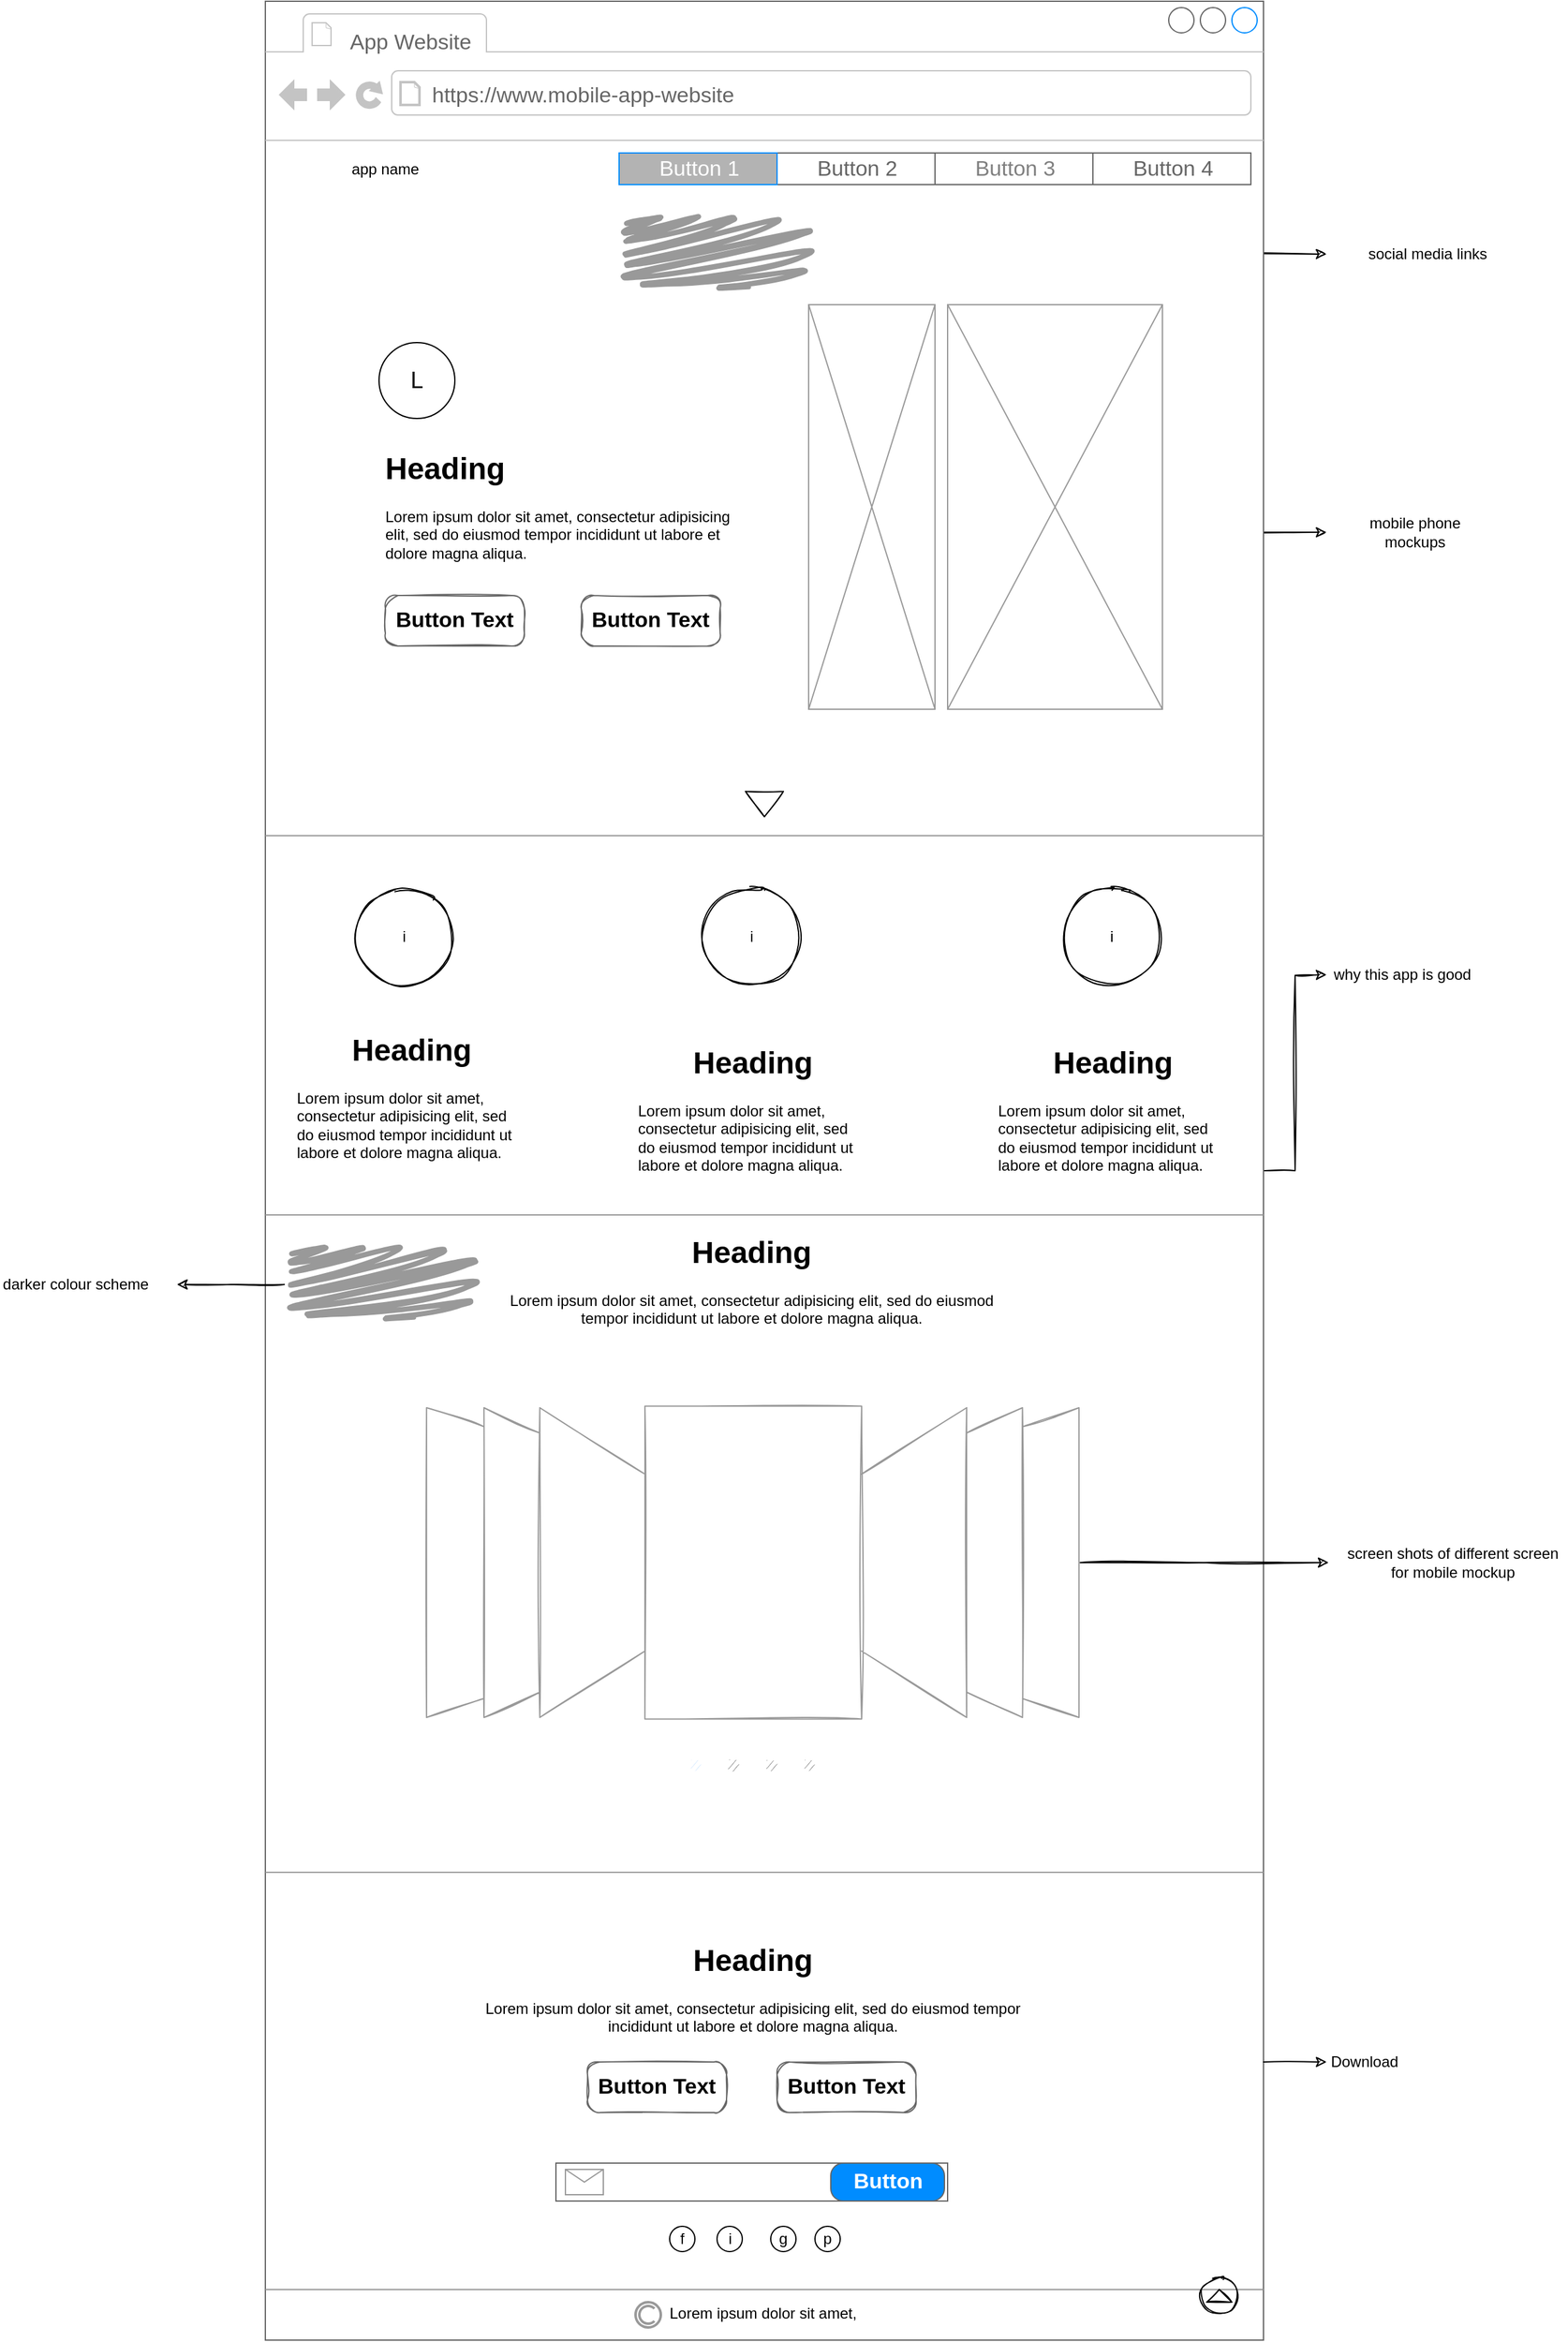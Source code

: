 <mxfile version="14.6.3" type="github">
  <diagram id="2oAOjW0IkgDWgNlKLEwU" name="mobile-app-landing page">
    <mxGraphModel dx="2071" dy="2092" grid="1" gridSize="10" guides="1" tooltips="1" connect="1" arrows="1" fold="1" page="1" pageScale="1" pageWidth="850" pageHeight="1400" math="0" shadow="0">
      <root>
        <mxCell id="0" />
        <mxCell id="1" parent="0" />
        <mxCell id="FI9FSAnp2MX3LIdGFpVo-60" style="edgeStyle=orthogonalEdgeStyle;rounded=0;sketch=1;jumpSize=6;orthogonalLoop=1;jettySize=auto;html=1;fontColor=none;strokeColor=#000000;" edge="1" parent="1">
          <mxGeometry relative="1" as="geometry">
            <mxPoint x="880" y="180" as="targetPoint" />
            <mxPoint x="740" y="180" as="sourcePoint" />
          </mxGeometry>
        </mxCell>
        <mxCell id="FI9FSAnp2MX3LIdGFpVo-61" value="social media links" style="text;html=1;strokeColor=none;fillColor=none;align=center;verticalAlign=middle;whiteSpace=wrap;rounded=0;shadow=0;sketch=1;fontColor=none;" vertex="1" parent="1">
          <mxGeometry x="900" y="170" width="120" height="20" as="geometry" />
        </mxCell>
        <mxCell id="FI9FSAnp2MX3LIdGFpVo-62" style="edgeStyle=orthogonalEdgeStyle;rounded=0;sketch=1;jumpSize=6;orthogonalLoop=1;jettySize=auto;html=1;fontColor=none;strokeColor=#000000;" edge="1" parent="1">
          <mxGeometry relative="1" as="geometry">
            <mxPoint x="880" y="400" as="targetPoint" />
            <mxPoint x="730" y="400" as="sourcePoint" />
          </mxGeometry>
        </mxCell>
        <mxCell id="FI9FSAnp2MX3LIdGFpVo-63" value="mobile phone mockups" style="text;html=1;strokeColor=none;fillColor=none;align=center;verticalAlign=middle;whiteSpace=wrap;rounded=0;shadow=0;sketch=1;fontColor=none;" vertex="1" parent="1">
          <mxGeometry x="890" y="390" width="120" height="20" as="geometry" />
        </mxCell>
        <mxCell id="FI9FSAnp2MX3LIdGFpVo-124" style="edgeStyle=orthogonalEdgeStyle;rounded=0;sketch=1;jumpSize=6;orthogonalLoop=1;jettySize=auto;html=1;fontColor=none;strokeColor=#000000;" edge="1" parent="1" source="FI9FSAnp2MX3LIdGFpVo-65">
          <mxGeometry relative="1" as="geometry">
            <mxPoint x="880" y="750" as="targetPoint" />
          </mxGeometry>
        </mxCell>
        <mxCell id="FI9FSAnp2MX3LIdGFpVo-65" value="" style="strokeWidth=1;shadow=0;dashed=0;align=center;html=1;shape=mxgraph.mockup.containers.browserWindow;rSize=0;strokeColor=#666666;strokeColor2=#008cff;strokeColor3=#c4c4c4;mainText=,;recursiveResize=0;container=0;" vertex="1" parent="1">
          <mxGeometry x="40" y="-20" width="790" height="1850" as="geometry" />
        </mxCell>
        <mxCell id="FI9FSAnp2MX3LIdGFpVo-66" value="App Website" style="strokeWidth=1;shadow=0;dashed=0;align=center;html=1;shape=mxgraph.mockup.containers.anchor;fontSize=17;fontColor=#666666;align=left;" vertex="1" parent="1">
          <mxGeometry x="105" width="110" height="26" as="geometry" />
        </mxCell>
        <mxCell id="FI9FSAnp2MX3LIdGFpVo-67" value="https://www.mobile-app-website" style="strokeWidth=1;shadow=0;dashed=0;align=center;html=1;shape=mxgraph.mockup.containers.anchor;rSize=0;fontSize=17;fontColor=#666666;align=left;" vertex="1" parent="1">
          <mxGeometry x="170" y="40" width="250" height="30" as="geometry" />
        </mxCell>
        <mxCell id="FI9FSAnp2MX3LIdGFpVo-68" value="app name" style="text;html=1;strokeColor=none;fillColor=none;align=center;verticalAlign=middle;whiteSpace=wrap;rounded=0;" vertex="1" parent="1">
          <mxGeometry x="90" y="102.5" width="90" height="20" as="geometry" />
        </mxCell>
        <mxCell id="FI9FSAnp2MX3LIdGFpVo-82" value="" style="verticalLabelPosition=bottom;shadow=0;dashed=0;align=center;html=1;verticalAlign=top;strokeWidth=1;shape=mxgraph.mockup.markup.line;strokeColor=#999999;" vertex="1" parent="1">
          <mxGeometry x="40" y="630" width="790" height="20" as="geometry" />
        </mxCell>
        <mxCell id="FI9FSAnp2MX3LIdGFpVo-83" value="" style="ellipse;whiteSpace=wrap;html=1;aspect=fixed;" vertex="1" parent="1">
          <mxGeometry x="130" y="250" width="60" height="60" as="geometry" />
        </mxCell>
        <mxCell id="FI9FSAnp2MX3LIdGFpVo-84" value="&lt;font style=&quot;font-size: 18px&quot;&gt;L&lt;/font&gt;" style="text;html=1;strokeColor=none;fillColor=none;align=center;verticalAlign=middle;whiteSpace=wrap;rounded=0;" vertex="1" parent="1">
          <mxGeometry x="130" y="260" width="60" height="40" as="geometry" />
        </mxCell>
        <mxCell id="FI9FSAnp2MX3LIdGFpVo-85" value="&lt;h1&gt;Heading&lt;/h1&gt;&lt;p&gt;Lorem ipsum dolor sit amet, consectetur adipisicing elit, sed do eiusmod tempor incididunt ut labore et dolore magna aliqua.&lt;/p&gt;" style="text;html=1;strokeColor=none;fillColor=none;spacing=5;spacingTop=-20;whiteSpace=wrap;overflow=hidden;rounded=0;" vertex="1" parent="1">
          <mxGeometry x="130" y="330" width="290" height="120" as="geometry" />
        </mxCell>
        <mxCell id="FI9FSAnp2MX3LIdGFpVo-86" value="&lt;font color=&quot;#000000&quot;&gt;Button Text&lt;/font&gt;" style="strokeWidth=1;shadow=0;dashed=0;align=center;html=1;shape=mxgraph.mockup.buttons.button;strokeColor=#666666;mainText=;buttonStyle=round;fontSize=17;fontStyle=1;whiteSpace=wrap;fontColor=#FFFFFF;fillColor=none;sketch=1;" vertex="1" parent="1">
          <mxGeometry x="135" y="450" width="110" height="40" as="geometry" />
        </mxCell>
        <mxCell id="FI9FSAnp2MX3LIdGFpVo-87" value="&lt;font color=&quot;#000000&quot;&gt;Button Text&lt;/font&gt;" style="strokeWidth=1;shadow=0;dashed=0;align=center;html=1;shape=mxgraph.mockup.buttons.button;strokeColor=#666666;fontColor=#ffffff;mainText=;buttonStyle=round;fontSize=17;fontStyle=1;whiteSpace=wrap;fillColor=none;sketch=1;" vertex="1" parent="1">
          <mxGeometry x="290" y="450" width="110" height="40" as="geometry" />
        </mxCell>
        <mxCell id="FI9FSAnp2MX3LIdGFpVo-88" value="" style="triangle;whiteSpace=wrap;html=1;fontColor=none;fillColor=none;rotation=90;sketch=1;rounded=0;shadow=0;" vertex="1" parent="1">
          <mxGeometry x="425" y="600" width="20" height="30" as="geometry" />
        </mxCell>
        <mxCell id="FI9FSAnp2MX3LIdGFpVo-89" value="" style="shape=mxgraph.mockup.markup.scratchOut;shadow=0;dashed=0;html=1;strokeColor=#999999;strokeWidth=4;rounded=0;sketch=1;fontColor=none;fillColor=none;" vertex="1" parent="1">
          <mxGeometry x="320" y="150" width="155" height="60" as="geometry" />
        </mxCell>
        <mxCell id="FI9FSAnp2MX3LIdGFpVo-95" value="" style="ellipse;whiteSpace=wrap;html=1;aspect=fixed;rounded=0;shadow=0;sketch=1;fontColor=none;fillColor=none;" vertex="1" parent="1">
          <mxGeometry x="110" y="680" width="80" height="80" as="geometry" />
        </mxCell>
        <mxCell id="FI9FSAnp2MX3LIdGFpVo-96" value="" style="ellipse;whiteSpace=wrap;html=1;aspect=fixed;rounded=0;shadow=0;sketch=1;fontColor=none;fillColor=none;" vertex="1" parent="1">
          <mxGeometry x="670" y="680" width="80" height="80" as="geometry" />
        </mxCell>
        <mxCell id="FI9FSAnp2MX3LIdGFpVo-97" value="" style="ellipse;whiteSpace=wrap;html=1;aspect=fixed;rounded=0;shadow=0;sketch=1;fontColor=none;fillColor=none;" vertex="1" parent="1">
          <mxGeometry x="385" y="680" width="80" height="80" as="geometry" />
        </mxCell>
        <mxCell id="FI9FSAnp2MX3LIdGFpVo-98" value="&lt;h1 style=&quot;text-align: center&quot;&gt;Heading&lt;/h1&gt;&lt;p&gt;Lorem ipsum dolor sit amet, consectetur adipisicing elit, sed do eiusmod tempor incididunt ut labore et dolore magna aliqua.&lt;/p&gt;" style="text;html=1;strokeColor=none;fillColor=none;spacing=5;spacingTop=-20;whiteSpace=wrap;overflow=hidden;rounded=0;shadow=0;sketch=1;fontColor=none;" vertex="1" parent="1">
          <mxGeometry x="60" y="790" width="190" height="120" as="geometry" />
        </mxCell>
        <mxCell id="FI9FSAnp2MX3LIdGFpVo-99" value="&lt;h1 style=&quot;text-align: center&quot;&gt;Heading&lt;/h1&gt;&lt;p&gt;Lorem ipsum dolor sit amet, consectetur adipisicing elit, sed do eiusmod tempor incididunt ut labore et dolore magna aliqua.&lt;/p&gt;" style="text;html=1;strokeColor=none;fillColor=none;spacing=5;spacingTop=-20;whiteSpace=wrap;overflow=hidden;rounded=0;shadow=0;sketch=1;fontColor=none;" vertex="1" parent="1">
          <mxGeometry x="615" y="800" width="190" height="120" as="geometry" />
        </mxCell>
        <mxCell id="FI9FSAnp2MX3LIdGFpVo-100" value="&lt;h1 style=&quot;text-align: center&quot;&gt;Heading&lt;/h1&gt;&lt;p&gt;Lorem ipsum dolor sit amet, consectetur adipisicing elit, sed do eiusmod tempor incididunt ut labore et dolore magna aliqua.&lt;/p&gt;" style="text;html=1;strokeColor=none;fillColor=none;spacing=5;spacingTop=-20;whiteSpace=wrap;overflow=hidden;rounded=0;shadow=0;sketch=1;fontColor=none;" vertex="1" parent="1">
          <mxGeometry x="330" y="800" width="190" height="120" as="geometry" />
        </mxCell>
        <mxCell id="FI9FSAnp2MX3LIdGFpVo-101" value="" style="verticalLabelPosition=bottom;shadow=0;dashed=0;align=center;html=1;verticalAlign=top;strokeWidth=1;shape=mxgraph.mockup.markup.line;strokeColor=#999999;" vertex="1" parent="1">
          <mxGeometry x="40" y="930" width="790" height="20" as="geometry" />
        </mxCell>
        <mxCell id="FI9FSAnp2MX3LIdGFpVo-112" value="" style="group" vertex="1" connectable="0" parent="1">
          <mxGeometry x="470" y="220" width="280" height="320" as="geometry" />
        </mxCell>
        <mxCell id="FI9FSAnp2MX3LIdGFpVo-72" value="" style="verticalLabelPosition=bottom;shadow=0;dashed=0;align=center;html=1;verticalAlign=top;strokeWidth=1;shape=mxgraph.mockup.graphics.simpleIcon;strokeColor=#999999;" vertex="1" parent="FI9FSAnp2MX3LIdGFpVo-112">
          <mxGeometry x="110" width="170" height="320" as="geometry" />
        </mxCell>
        <mxCell id="FI9FSAnp2MX3LIdGFpVo-73" value="" style="verticalLabelPosition=bottom;shadow=0;dashed=0;align=center;html=1;verticalAlign=top;strokeWidth=1;shape=mxgraph.mockup.graphics.simpleIcon;strokeColor=#999999;" vertex="1" parent="FI9FSAnp2MX3LIdGFpVo-112">
          <mxGeometry width="100" height="320" as="geometry" />
        </mxCell>
        <mxCell id="FI9FSAnp2MX3LIdGFpVo-115" value="&lt;h1&gt;Heading&lt;/h1&gt;&lt;p&gt;Lorem ipsum dolor sit amet, consectetur adipisicing elit, sed do eiusmod tempor incididunt ut labore et dolore magna aliqua.&lt;/p&gt;" style="text;html=1;strokeColor=none;fillColor=none;spacing=5;spacingTop=-20;whiteSpace=wrap;overflow=hidden;rounded=0;shadow=0;sketch=1;fontColor=none;align=center;" vertex="1" parent="1">
          <mxGeometry x="225" y="950" width="400" height="90" as="geometry" />
        </mxCell>
        <mxCell id="FI9FSAnp2MX3LIdGFpVo-122" style="edgeStyle=orthogonalEdgeStyle;rounded=0;sketch=1;jumpSize=6;orthogonalLoop=1;jettySize=auto;html=1;fontColor=none;strokeColor=#000000;" edge="1" parent="1" source="FI9FSAnp2MX3LIdGFpVo-116">
          <mxGeometry relative="1" as="geometry">
            <mxPoint x="881.6" y="1215" as="targetPoint" />
          </mxGeometry>
        </mxCell>
        <mxCell id="FI9FSAnp2MX3LIdGFpVo-116" value="" style="verticalLabelPosition=bottom;shadow=0;dashed=0;align=center;html=1;verticalAlign=top;strokeWidth=1;shape=mxgraph.mockup.navigation.coverFlow;strokeColor=#999999;rounded=0;sketch=1;fontColor=none;fillColor=none;" vertex="1" parent="1">
          <mxGeometry x="165" y="1090" width="520" height="250" as="geometry" />
        </mxCell>
        <mxCell id="FI9FSAnp2MX3LIdGFpVo-123" value="screen shots of different screen for mobile mockup" style="text;html=1;strokeColor=none;fillColor=none;align=center;verticalAlign=middle;whiteSpace=wrap;rounded=0;shadow=0;sketch=1;fontColor=none;" vertex="1" parent="1">
          <mxGeometry x="890" y="1205" width="180" height="20" as="geometry" />
        </mxCell>
        <mxCell id="FI9FSAnp2MX3LIdGFpVo-125" value="why this app is good" style="text;html=1;strokeColor=none;fillColor=none;align=center;verticalAlign=middle;whiteSpace=wrap;rounded=0;shadow=0;sketch=1;fontColor=none;" vertex="1" parent="1">
          <mxGeometry x="880" y="740" width="120" height="20" as="geometry" />
        </mxCell>
        <mxCell id="FI9FSAnp2MX3LIdGFpVo-127" style="edgeStyle=orthogonalEdgeStyle;rounded=0;sketch=1;jumpSize=6;orthogonalLoop=1;jettySize=auto;html=1;fontColor=none;strokeColor=#000000;" edge="1" parent="1" source="FI9FSAnp2MX3LIdGFpVo-126">
          <mxGeometry relative="1" as="geometry">
            <mxPoint x="-30" y="995" as="targetPoint" />
          </mxGeometry>
        </mxCell>
        <mxCell id="FI9FSAnp2MX3LIdGFpVo-126" value="" style="shape=mxgraph.mockup.markup.scratchOut;shadow=0;dashed=0;html=1;strokeColor=#999999;strokeWidth=4;rounded=0;sketch=1;fontColor=none;fillColor=none;" vertex="1" parent="1">
          <mxGeometry x="55" y="965" width="155" height="60" as="geometry" />
        </mxCell>
        <mxCell id="FI9FSAnp2MX3LIdGFpVo-128" value="darker colour scheme" style="text;html=1;strokeColor=none;fillColor=none;align=center;verticalAlign=middle;whiteSpace=wrap;rounded=0;shadow=0;sketch=1;fontColor=none;" vertex="1" parent="1">
          <mxGeometry x="-170" y="985" width="120" height="20" as="geometry" />
        </mxCell>
        <mxCell id="FI9FSAnp2MX3LIdGFpVo-130" value="" style="verticalLabelPosition=bottom;shadow=0;dashed=0;align=center;html=1;verticalAlign=top;strokeWidth=1;shape=mxgraph.mockup.navigation.pageControl;fillColor=#999999;strokeColor=#ddeeff;rounded=0;sketch=1;fontColor=none;" vertex="1" parent="1">
          <mxGeometry x="375" y="1360" width="100" height="30" as="geometry" />
        </mxCell>
        <mxCell id="FI9FSAnp2MX3LIdGFpVo-131" value="i" style="text;html=1;strokeColor=none;fillColor=none;align=center;verticalAlign=middle;whiteSpace=wrap;rounded=0;shadow=0;sketch=1;fontColor=none;" vertex="1" parent="1">
          <mxGeometry x="130" y="710" width="40" height="20" as="geometry" />
        </mxCell>
        <mxCell id="FI9FSAnp2MX3LIdGFpVo-132" value="i" style="text;html=1;strokeColor=none;fillColor=none;align=center;verticalAlign=middle;whiteSpace=wrap;rounded=0;shadow=0;sketch=1;fontColor=none;" vertex="1" parent="1">
          <mxGeometry x="405" y="710" width="40" height="20" as="geometry" />
        </mxCell>
        <mxCell id="FI9FSAnp2MX3LIdGFpVo-133" value="i" style="text;html=1;strokeColor=none;fillColor=none;align=center;verticalAlign=middle;whiteSpace=wrap;rounded=0;shadow=0;sketch=1;fontColor=none;" vertex="1" parent="1">
          <mxGeometry x="690" y="710" width="40" height="20" as="geometry" />
        </mxCell>
        <mxCell id="FI9FSAnp2MX3LIdGFpVo-134" value="" style="strokeWidth=1;shadow=0;dashed=0;align=center;html=1;shape=mxgraph.mockup.text.rrect;rSize=0;strokeColor=#666666;rounded=0;sketch=1;fontColor=none;fillColor=none;" vertex="1" parent="1">
          <mxGeometry x="320" y="100" width="500" height="25" as="geometry" />
        </mxCell>
        <mxCell id="FI9FSAnp2MX3LIdGFpVo-135" value="&lt;font color=&quot;#666666&quot;&gt;Button 2&lt;/font&gt;" style="strokeColor=inherit;fillColor=inherit;gradientColor=inherit;strokeWidth=1;shadow=0;dashed=0;align=center;html=1;shape=mxgraph.mockup.text.rrect;rSize=0;fontSize=17;fontColor=#0000ff;" vertex="1" parent="FI9FSAnp2MX3LIdGFpVo-134">
          <mxGeometry x="125" width="125" height="25" as="geometry" />
        </mxCell>
        <mxCell id="FI9FSAnp2MX3LIdGFpVo-136" value="&lt;font color=&quot;#808080&quot;&gt;Button 3&lt;/font&gt;" style="strokeColor=inherit;fillColor=inherit;gradientColor=inherit;strokeWidth=1;shadow=0;dashed=0;align=center;html=1;shape=mxgraph.mockup.text.rrect;rSize=0;fontSize=17;fontColor=#0000ff;" vertex="1" parent="FI9FSAnp2MX3LIdGFpVo-134">
          <mxGeometry x="250" width="125" height="25" as="geometry" />
        </mxCell>
        <mxCell id="FI9FSAnp2MX3LIdGFpVo-137" value="&lt;font color=&quot;#666666&quot;&gt;Button 4&lt;/font&gt;" style="strokeColor=inherit;fillColor=inherit;gradientColor=inherit;strokeWidth=1;shadow=0;dashed=0;align=center;html=1;shape=mxgraph.mockup.text.rrect;rSize=0;fontSize=17;fontColor=#0000ff;" vertex="1" parent="FI9FSAnp2MX3LIdGFpVo-134">
          <mxGeometry x="375" width="125" height="25" as="geometry" />
        </mxCell>
        <mxCell id="FI9FSAnp2MX3LIdGFpVo-138" value="Button 1" style="strokeWidth=1;shadow=0;dashed=0;align=center;html=1;shape=mxgraph.mockup.text.rrect;rSize=0;fontSize=17;fontColor=#ffffff;strokeColor=#008cff;fillColor=#B3B3B3;" vertex="1" parent="FI9FSAnp2MX3LIdGFpVo-134">
          <mxGeometry width="125" height="25" as="geometry" />
        </mxCell>
        <mxCell id="FI9FSAnp2MX3LIdGFpVo-140" value="" style="verticalLabelPosition=bottom;shadow=0;dashed=0;align=center;html=1;verticalAlign=top;strokeWidth=1;shape=mxgraph.mockup.markup.line;strokeColor=#999999;" vertex="1" parent="1">
          <mxGeometry x="40" y="1450" width="790" height="20" as="geometry" />
        </mxCell>
        <mxCell id="FI9FSAnp2MX3LIdGFpVo-143" value="&lt;h1&gt;Heading&lt;/h1&gt;&lt;p&gt;Lorem ipsum dolor sit amet, consectetur adipisicing elit, sed do eiusmod tempor incididunt ut labore et dolore magna aliqua.&lt;/p&gt;" style="text;html=1;strokeColor=none;fillColor=none;spacing=5;spacingTop=-20;whiteSpace=wrap;overflow=hidden;rounded=0;shadow=0;sketch=1;fontColor=none;align=center;" vertex="1" parent="1">
          <mxGeometry x="200.5" y="1510" width="450" height="100" as="geometry" />
        </mxCell>
        <mxCell id="FI9FSAnp2MX3LIdGFpVo-145" value="&lt;font color=&quot;#000000&quot;&gt;Button Text&lt;/font&gt;" style="strokeWidth=1;shadow=0;dashed=0;align=center;html=1;shape=mxgraph.mockup.buttons.button;strokeColor=#666666;mainText=;buttonStyle=round;fontSize=17;fontStyle=1;whiteSpace=wrap;fontColor=#FFFFFF;fillColor=none;sketch=1;" vertex="1" parent="1">
          <mxGeometry x="295" y="1610" width="110" height="40" as="geometry" />
        </mxCell>
        <mxCell id="FI9FSAnp2MX3LIdGFpVo-146" value="&lt;font color=&quot;#000000&quot;&gt;Button Text&lt;/font&gt;" style="strokeWidth=1;shadow=0;dashed=0;align=center;html=1;shape=mxgraph.mockup.buttons.button;strokeColor=#666666;fontColor=#ffffff;mainText=;buttonStyle=round;fontSize=17;fontStyle=1;whiteSpace=wrap;fillColor=none;sketch=1;" vertex="1" parent="1">
          <mxGeometry x="445" y="1610" width="110" height="40" as="geometry" />
        </mxCell>
        <mxCell id="FI9FSAnp2MX3LIdGFpVo-148" value="" style="endArrow=classic;html=1;fontColor=none;strokeColor=#000000;sketch=1;" edge="1" parent="1">
          <mxGeometry width="50" height="50" relative="1" as="geometry">
            <mxPoint x="830" y="1610" as="sourcePoint" />
            <mxPoint x="880" y="1610" as="targetPoint" />
          </mxGeometry>
        </mxCell>
        <mxCell id="FI9FSAnp2MX3LIdGFpVo-149" value="Download" style="text;html=1;strokeColor=none;fillColor=none;align=center;verticalAlign=middle;whiteSpace=wrap;rounded=0;shadow=0;sketch=1;fontColor=none;" vertex="1" parent="1">
          <mxGeometry x="890" y="1600" width="40" height="20" as="geometry" />
        </mxCell>
        <mxCell id="FI9FSAnp2MX3LIdGFpVo-150" value="" style="verticalLabelPosition=bottom;shadow=0;dashed=0;align=center;html=1;verticalAlign=top;strokeWidth=1;shape=mxgraph.mockup.markup.line;strokeColor=#999999;" vertex="1" parent="1">
          <mxGeometry x="40" y="1780" width="790" height="20" as="geometry" />
        </mxCell>
        <mxCell id="FI9FSAnp2MX3LIdGFpVo-155" value="" style="group" vertex="1" connectable="0" parent="1">
          <mxGeometry x="333" y="1800" width="185" height="20" as="geometry" />
        </mxCell>
        <mxCell id="FI9FSAnp2MX3LIdGFpVo-151" value="" style="strokeColor=#999999;verticalLabelPosition=bottom;shadow=0;dashed=0;verticalAlign=top;strokeWidth=2;html=1;shape=mxgraph.mockup.misc.copyrightIcon;rounded=0;sketch=0;fontColor=none;fillColor=none;align=center;" vertex="1" parent="FI9FSAnp2MX3LIdGFpVo-155">
          <mxGeometry width="20" height="20" as="geometry" />
        </mxCell>
        <mxCell id="FI9FSAnp2MX3LIdGFpVo-152" value="Lorem ipsum dolor sit amet," style="text;spacingTop=-5;whiteSpace=wrap;html=1;align=left;fontSize=12;fontFamily=Helvetica;fillColor=none;strokeColor=none;rounded=0;shadow=0;sketch=0;fontColor=none;" vertex="1" parent="FI9FSAnp2MX3LIdGFpVo-155">
          <mxGeometry x="25" width="160" height="20" as="geometry" />
        </mxCell>
        <mxCell id="FI9FSAnp2MX3LIdGFpVo-159" value="" style="strokeWidth=1;shadow=0;dashed=0;align=center;html=1;shape=mxgraph.mockup.text.textBox;fontColor=#666666;align=left;fontSize=17;spacingLeft=4;spacingTop=-3;strokeColor=#666666;mainText=;rounded=0;sketch=0;fillColor=none;" vertex="1" parent="1">
          <mxGeometry x="270" y="1690" width="310" height="30" as="geometry" />
        </mxCell>
        <mxCell id="FI9FSAnp2MX3LIdGFpVo-160" value="Button" style="strokeWidth=1;shadow=0;dashed=0;align=center;html=1;shape=mxgraph.mockup.buttons.button;strokeColor=#666666;fontColor=#ffffff;mainText=;buttonStyle=round;fontSize=17;fontStyle=1;fillColor=#008cff;whiteSpace=wrap;rounded=0;sketch=0;" vertex="1" parent="1">
          <mxGeometry x="487.5" y="1690" width="90" height="30" as="geometry" />
        </mxCell>
        <mxCell id="FI9FSAnp2MX3LIdGFpVo-158" value="" style="verticalLabelPosition=bottom;shadow=0;dashed=0;align=center;html=1;verticalAlign=top;strokeWidth=1;shape=mxgraph.mockup.misc.mail2;strokeColor=#999999;rounded=0;sketch=0;fontColor=none;fillColor=none;" vertex="1" parent="1">
          <mxGeometry x="277.5" y="1695" width="30" height="20" as="geometry" />
        </mxCell>
        <mxCell id="FI9FSAnp2MX3LIdGFpVo-102" value="" style="ellipse;whiteSpace=wrap;html=1;aspect=fixed;rounded=0;shadow=0;sketch=1;fontColor=none;fillColor=none;" vertex="1" parent="1">
          <mxGeometry x="780" y="1780" width="30" height="30" as="geometry" />
        </mxCell>
        <mxCell id="FI9FSAnp2MX3LIdGFpVo-103" value="" style="triangle;whiteSpace=wrap;html=1;rounded=0;shadow=0;sketch=1;fontColor=none;fillColor=none;rotation=-90;" vertex="1" parent="1">
          <mxGeometry x="790" y="1785" width="10" height="20" as="geometry" />
        </mxCell>
        <mxCell id="FI9FSAnp2MX3LIdGFpVo-171" value="" style="group" vertex="1" connectable="0" parent="1">
          <mxGeometry x="350" y="1740" width="115" height="20" as="geometry" />
        </mxCell>
        <mxCell id="FI9FSAnp2MX3LIdGFpVo-74" value="" style="ellipse;whiteSpace=wrap;html=1;aspect=fixed;" vertex="1" parent="FI9FSAnp2MX3LIdGFpVo-171">
          <mxGeometry x="10" width="20" height="20" as="geometry" />
        </mxCell>
        <mxCell id="FI9FSAnp2MX3LIdGFpVo-77" value="" style="ellipse;whiteSpace=wrap;html=1;aspect=fixed;" vertex="1" parent="FI9FSAnp2MX3LIdGFpVo-171">
          <mxGeometry x="47.5" width="20" height="20" as="geometry" />
        </mxCell>
        <mxCell id="FI9FSAnp2MX3LIdGFpVo-75" value="" style="ellipse;whiteSpace=wrap;html=1;aspect=fixed;" vertex="1" parent="FI9FSAnp2MX3LIdGFpVo-171">
          <mxGeometry x="90" width="20" height="20" as="geometry" />
        </mxCell>
        <mxCell id="FI9FSAnp2MX3LIdGFpVo-78" value="f" style="text;html=1;strokeColor=none;fillColor=none;align=center;verticalAlign=middle;whiteSpace=wrap;rounded=0;" vertex="1" parent="FI9FSAnp2MX3LIdGFpVo-171">
          <mxGeometry width="40" height="20" as="geometry" />
        </mxCell>
        <mxCell id="FI9FSAnp2MX3LIdGFpVo-81" value="i" style="text;html=1;strokeColor=none;fillColor=none;align=center;verticalAlign=middle;whiteSpace=wrap;rounded=0;" vertex="1" parent="FI9FSAnp2MX3LIdGFpVo-171">
          <mxGeometry x="37.5" width="40" height="20" as="geometry" />
        </mxCell>
        <mxCell id="FI9FSAnp2MX3LIdGFpVo-178" value="g" style="text;html=1;strokeColor=none;fillColor=none;align=center;verticalAlign=middle;whiteSpace=wrap;rounded=0;" vertex="1" parent="FI9FSAnp2MX3LIdGFpVo-171">
          <mxGeometry x="80" width="40" height="20" as="geometry" />
        </mxCell>
        <mxCell id="FI9FSAnp2MX3LIdGFpVo-76" value="" style="ellipse;whiteSpace=wrap;html=1;aspect=fixed;" vertex="1" parent="1">
          <mxGeometry x="475" y="1740" width="20" height="20" as="geometry" />
        </mxCell>
        <mxCell id="FI9FSAnp2MX3LIdGFpVo-179" value="p" style="text;html=1;strokeColor=none;fillColor=none;align=center;verticalAlign=middle;whiteSpace=wrap;rounded=0;" vertex="1" parent="1">
          <mxGeometry x="465" y="1740" width="40" height="20" as="geometry" />
        </mxCell>
      </root>
    </mxGraphModel>
  </diagram>
</mxfile>

